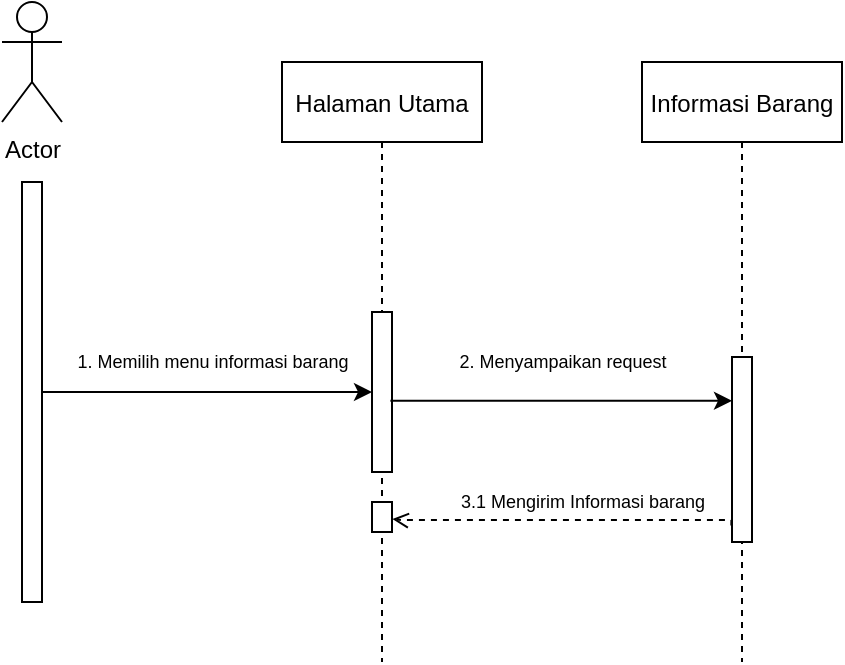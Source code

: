 <mxfile version="20.3.0" type="device" pages="4"><diagram id="kgpKYQtTHZ0yAKxKKP6v" name="Melihat Informasi Barang"><mxGraphModel dx="1038" dy="641" grid="1" gridSize="10" guides="1" tooltips="1" connect="1" arrows="1" fold="1" page="1" pageScale="1" pageWidth="850" pageHeight="1100" math="0" shadow="0"><root><mxCell id="0"/><mxCell id="1" parent="0"/><mxCell id="3nuBFxr9cyL0pnOWT2aG-5" value="Halaman Utama" style="shape=umlLifeline;perimeter=lifelinePerimeter;container=1;collapsible=0;recursiveResize=0;rounded=0;shadow=0;strokeWidth=1;" parent="1" vertex="1"><mxGeometry x="310" y="90" width="100" height="300" as="geometry"/></mxCell><mxCell id="pss_S8nYM6yiyfII1tPq-10" value="" style="html=1;points=[];perimeter=orthogonalPerimeter;" parent="3nuBFxr9cyL0pnOWT2aG-5" vertex="1"><mxGeometry x="45" y="125" width="10" height="80" as="geometry"/></mxCell><mxCell id="pss_S8nYM6yiyfII1tPq-17" value="" style="html=1;points=[];perimeter=orthogonalPerimeter;" parent="3nuBFxr9cyL0pnOWT2aG-5" vertex="1"><mxGeometry x="45" y="220" width="10" height="15" as="geometry"/></mxCell><mxCell id="pss_S8nYM6yiyfII1tPq-1" value="Informasi Barang" style="shape=umlLifeline;perimeter=lifelinePerimeter;container=1;collapsible=0;recursiveResize=0;rounded=0;shadow=0;strokeWidth=1;" parent="1" vertex="1"><mxGeometry x="490" y="90" width="100" height="300" as="geometry"/></mxCell><mxCell id="pss_S8nYM6yiyfII1tPq-13" value="" style="html=1;points=[];perimeter=orthogonalPerimeter;" parent="pss_S8nYM6yiyfII1tPq-1" vertex="1"><mxGeometry x="45" y="147.5" width="10" height="92.5" as="geometry"/></mxCell><mxCell id="pss_S8nYM6yiyfII1tPq-4" value="Actor" style="shape=umlActor;verticalLabelPosition=bottom;verticalAlign=top;html=1;" parent="1" vertex="1"><mxGeometry x="170" y="60" width="30" height="60" as="geometry"/></mxCell><mxCell id="pss_S8nYM6yiyfII1tPq-9" style="edgeStyle=orthogonalEdgeStyle;rounded=0;orthogonalLoop=1;jettySize=auto;html=1;" parent="1" source="pss_S8nYM6yiyfII1tPq-8" target="pss_S8nYM6yiyfII1tPq-10" edge="1"><mxGeometry relative="1" as="geometry"><mxPoint x="260" y="255" as="targetPoint"/></mxGeometry></mxCell><mxCell id="pss_S8nYM6yiyfII1tPq-8" value="" style="html=1;points=[];perimeter=orthogonalPerimeter;" parent="1" vertex="1"><mxGeometry x="180" y="150" width="10" height="210" as="geometry"/></mxCell><mxCell id="pss_S8nYM6yiyfII1tPq-15" value="" style="endArrow=classic;html=1;rounded=0;exitX=0.919;exitY=0.555;exitDx=0;exitDy=0;exitPerimeter=0;" parent="1" source="pss_S8nYM6yiyfII1tPq-10" target="pss_S8nYM6yiyfII1tPq-13" edge="1"><mxGeometry width="50" height="50" relative="1" as="geometry"><mxPoint x="410" y="250" as="sourcePoint"/><mxPoint x="460" y="200" as="targetPoint"/></mxGeometry></mxCell><mxCell id="pss_S8nYM6yiyfII1tPq-16" style="edgeStyle=orthogonalEdgeStyle;rounded=0;orthogonalLoop=1;jettySize=auto;html=1;entryX=1.02;entryY=0.569;entryDx=0;entryDy=0;entryPerimeter=0;dashed=1;endArrow=open;endFill=0;exitX=-0.033;exitY=0.911;exitDx=0;exitDy=0;exitPerimeter=0;" parent="1" source="pss_S8nYM6yiyfII1tPq-13" target="pss_S8nYM6yiyfII1tPq-17" edge="1"><mxGeometry relative="1" as="geometry"><mxPoint x="535.64" y="338.48" as="sourcePoint"/><Array as="points"><mxPoint x="535" y="319"/><mxPoint x="370" y="319"/></Array></mxGeometry></mxCell><mxCell id="pss_S8nYM6yiyfII1tPq-18" value="1. Memilih menu informasi barang" style="text;html=1;align=center;verticalAlign=middle;resizable=0;points=[];autosize=1;strokeColor=none;fillColor=none;strokeWidth=1;fontSize=9;" parent="1" vertex="1"><mxGeometry x="195" y="230" width="160" height="20" as="geometry"/></mxCell><mxCell id="pss_S8nYM6yiyfII1tPq-20" value="2. Menyampaikan request" style="text;html=1;align=center;verticalAlign=middle;resizable=0;points=[];autosize=1;strokeColor=none;fillColor=none;strokeWidth=1;fontSize=9;" parent="1" vertex="1"><mxGeometry x="385" y="230" width="130" height="20" as="geometry"/></mxCell><mxCell id="pss_S8nYM6yiyfII1tPq-21" value="3.1 Mengirim Informasi barang" style="text;html=1;align=center;verticalAlign=middle;resizable=0;points=[];autosize=1;strokeColor=none;fillColor=none;strokeWidth=1;fontSize=9;" parent="1" vertex="1"><mxGeometry x="385" y="300" width="150" height="20" as="geometry"/></mxCell></root></mxGraphModel></diagram><diagram id="MeR-qGfE1d_fvvfVOt5j" name="PEMINJAMAN BARANG"><mxGraphModel dx="1597" dy="986" grid="1" gridSize="10" guides="1" tooltips="1" connect="1" arrows="1" fold="1" page="1" pageScale="1" pageWidth="850" pageHeight="1100" math="0" shadow="0"><root><mxCell id="0"/><mxCell id="1" parent="0"/><mxCell id="nwXGFoZMPjAlocZVImxB-23" value="" style="verticalLabelPosition=bottom;verticalAlign=top;html=1;shape=mxgraph.basic.rect;fillColor2=none;strokeWidth=1;size=20;indent=5;fontSize=10;" parent="1" vertex="1"><mxGeometry x="440" y="358" width="590" height="162" as="geometry"/></mxCell><mxCell id="Yu0X44FT3E9kV7LCi3Nu-2" value="PEMINJAM" style="shape=umlActor;verticalLabelPosition=bottom;verticalAlign=top;html=1;" parent="1" vertex="1"><mxGeometry x="20" y="100" width="30" height="60" as="geometry"/></mxCell><mxCell id="Yu0X44FT3E9kV7LCi3Nu-3" value="Halaman Utama" style="shape=umlLifeline;perimeter=lifelinePerimeter;whiteSpace=wrap;html=1;container=1;collapsible=0;recursiveResize=0;outlineConnect=0;" parent="1" vertex="1"><mxGeometry x="170" y="120" width="100" height="590" as="geometry"/></mxCell><mxCell id="nwXGFoZMPjAlocZVImxB-1" value="" style="html=1;points=[];perimeter=orthogonalPerimeter;" parent="Yu0X44FT3E9kV7LCi3Nu-3" vertex="1"><mxGeometry x="45" y="120" width="10" height="80" as="geometry"/></mxCell><mxCell id="nwXGFoZMPjAlocZVImxB-2" style="edgeStyle=orthogonalEdgeStyle;rounded=0;orthogonalLoop=1;jettySize=auto;html=1;entryX=0.176;entryY=0.901;entryDx=0;entryDy=0;entryPerimeter=0;" parent="1" source="Z5P8g1PO-jmim6L-XuGj-1" target="nwXGFoZMPjAlocZVImxB-1" edge="1"><mxGeometry relative="1" as="geometry"><Array as="points"><mxPoint x="90" y="312"/><mxPoint x="90" y="312"/></Array></mxGeometry></mxCell><mxCell id="Z5P8g1PO-jmim6L-XuGj-1" value="" style="html=1;points=[];perimeter=orthogonalPerimeter;" parent="1" vertex="1"><mxGeometry x="30" y="200" width="10" height="210" as="geometry"/></mxCell><mxCell id="VDrauJvgw_y5iF8ciNxl-1" value="Check User" style="shape=umlLifeline;perimeter=lifelinePerimeter;whiteSpace=wrap;html=1;container=1;collapsible=0;recursiveResize=0;outlineConnect=0;" parent="1" vertex="1"><mxGeometry x="380" y="120" width="160" height="470" as="geometry"/></mxCell><mxCell id="nwXGFoZMPjAlocZVImxB-5" value="" style="html=1;points=[];perimeter=orthogonalPerimeter;" parent="VDrauJvgw_y5iF8ciNxl-1" vertex="1"><mxGeometry x="75" y="80" width="10" height="120" as="geometry"/></mxCell><mxCell id="nwXGFoZMPjAlocZVImxB-12" value="3.1 Hasil" style="text;html=1;align=left;verticalAlign=middle;resizable=0;points=[];autosize=1;strokeColor=none;fillColor=none;fontSize=10;" parent="VDrauJvgw_y5iF8ciNxl-1" vertex="1"><mxGeometry x="95" y="185" width="60" height="30" as="geometry"/></mxCell><mxCell id="nwXGFoZMPjAlocZVImxB-13" value="" style="html=1;points=[];perimeter=orthogonalPerimeter;" parent="VDrauJvgw_y5iF8ciNxl-1" vertex="1"><mxGeometry x="75" y="260" width="10" height="110" as="geometry"/></mxCell><mxCell id="nwXGFoZMPjAlocZVImxB-26" value="Invalid" style="text;html=1;align=center;verticalAlign=middle;resizable=0;points=[];autosize=1;strokeColor=none;fillColor=none;fontSize=7;" parent="VDrauJvgw_y5iF8ciNxl-1" vertex="1"><mxGeometry x="85" y="257" width="40" height="20" as="geometry"/></mxCell><mxCell id="VDrauJvgw_y5iF8ciNxl-2" value="Halaman Login" style="shape=umlLifeline;perimeter=lifelinePerimeter;whiteSpace=wrap;html=1;container=1;collapsible=0;recursiveResize=0;outlineConnect=0;" parent="1" vertex="1"><mxGeometry x="790" y="120" width="100" height="570" as="geometry"/></mxCell><mxCell id="nwXGFoZMPjAlocZVImxB-16" value="" style="html=1;points=[];perimeter=orthogonalPerimeter;" parent="VDrauJvgw_y5iF8ciNxl-2" vertex="1"><mxGeometry x="45" y="259" width="10" height="40" as="geometry"/></mxCell><mxCell id="VDrauJvgw_y5iF8ciNxl-4" value="Data Peminjam" style="shape=umlLifeline;perimeter=lifelinePerimeter;whiteSpace=wrap;html=1;container=1;collapsible=0;recursiveResize=0;outlineConnect=0;" parent="1" vertex="1"><mxGeometry x="616" y="120" width="100" height="570" as="geometry"/></mxCell><mxCell id="nwXGFoZMPjAlocZVImxB-7" value="" style="html=1;points=[];perimeter=orthogonalPerimeter;" parent="VDrauJvgw_y5iF8ciNxl-4" vertex="1"><mxGeometry x="45" y="120" width="10" height="110" as="geometry"/></mxCell><mxCell id="nwXGFoZMPjAlocZVImxB-3" value="1. Memilih menu meminjam&lt;br&gt;barang" style="text;html=1;align=center;verticalAlign=middle;resizable=0;points=[];autosize=1;strokeColor=none;fillColor=none;" parent="1" vertex="1"><mxGeometry x="40" y="270" width="170" height="40" as="geometry"/></mxCell><mxCell id="nwXGFoZMPjAlocZVImxB-4" style="edgeStyle=orthogonalEdgeStyle;rounded=0;orthogonalLoop=1;jettySize=auto;html=1;entryX=0.018;entryY=0.669;entryDx=0;entryDy=0;entryPerimeter=0;" parent="1" source="nwXGFoZMPjAlocZVImxB-1" target="nwXGFoZMPjAlocZVImxB-5" edge="1"><mxGeometry relative="1" as="geometry"><mxPoint x="370.0" y="280" as="targetPoint"/></mxGeometry></mxCell><mxCell id="nwXGFoZMPjAlocZVImxB-6" value="2. Mengirim Request" style="text;html=1;align=center;verticalAlign=middle;resizable=0;points=[];autosize=1;strokeColor=none;fillColor=none;" parent="1" vertex="1"><mxGeometry x="260" y="245" width="130" height="30" as="geometry"/></mxCell><mxCell id="nwXGFoZMPjAlocZVImxB-9" style="edgeStyle=orthogonalEdgeStyle;rounded=0;orthogonalLoop=1;jettySize=auto;html=1;entryX=0;entryY=0.359;entryDx=0;entryDy=0;entryPerimeter=0;exitX=0.943;exitY=0.658;exitDx=0;exitDy=0;exitPerimeter=0;" parent="1" source="nwXGFoZMPjAlocZVImxB-5" target="nwXGFoZMPjAlocZVImxB-7" edge="1"><mxGeometry relative="1" as="geometry"><mxPoint x="640" y="280" as="targetPoint"/></mxGeometry></mxCell><mxCell id="nwXGFoZMPjAlocZVImxB-10" value="3. Mengirim informasi data &lt;br style=&quot;font-size: 10px;&quot;&gt;pengguna apakah login/belum" style="text;html=1;align=left;verticalAlign=middle;resizable=0;points=[];autosize=1;strokeColor=none;fillColor=none;fontSize=10;" parent="1" vertex="1"><mxGeometry x="486" y="240" width="160" height="40" as="geometry"/></mxCell><mxCell id="nwXGFoZMPjAlocZVImxB-11" style="edgeStyle=orthogonalEdgeStyle;rounded=0;orthogonalLoop=1;jettySize=auto;html=1;entryX=1.024;entryY=0.834;entryDx=0;entryDy=0;entryPerimeter=0;fontSize=10;dashed=1;endArrow=open;endFill=0;exitX=-0.044;exitY=0.546;exitDx=0;exitDy=0;exitPerimeter=0;" parent="1" source="nwXGFoZMPjAlocZVImxB-7" target="nwXGFoZMPjAlocZVImxB-5" edge="1"><mxGeometry relative="1" as="geometry"><mxPoint x="630" y="300" as="sourcePoint"/></mxGeometry></mxCell><mxCell id="nwXGFoZMPjAlocZVImxB-15" style="edgeStyle=orthogonalEdgeStyle;rounded=0;orthogonalLoop=1;jettySize=auto;html=1;fontSize=10;endArrow=classic;endFill=1;entryX=-0.009;entryY=0.152;entryDx=0;entryDy=0;entryPerimeter=0;" parent="1" edge="1"><mxGeometry relative="1" as="geometry"><mxPoint x="834.91" y="399.88" as="targetPoint"/><mxPoint x="465" y="400.5" as="sourcePoint"/><Array as="points"><mxPoint x="650" y="401"/><mxPoint x="835" y="400"/></Array></mxGeometry></mxCell><mxCell id="nwXGFoZMPjAlocZVImxB-18" value="Pengisian Form Peminjaman" style="shape=umlLifeline;perimeter=lifelinePerimeter;whiteSpace=wrap;html=1;container=1;collapsible=0;recursiveResize=0;outlineConnect=0;" parent="1" vertex="1"><mxGeometry x="960" y="120" width="100" height="570" as="geometry"/></mxCell><mxCell id="nwXGFoZMPjAlocZVImxB-19" value="" style="html=1;points=[];perimeter=orthogonalPerimeter;" parent="nwXGFoZMPjAlocZVImxB-18" vertex="1"><mxGeometry x="45" y="280" width="10" height="65" as="geometry"/></mxCell><mxCell id="nwXGFoZMPjAlocZVImxB-20" style="edgeStyle=orthogonalEdgeStyle;rounded=0;orthogonalLoop=1;jettySize=auto;html=1;entryX=0.003;entryY=0.832;entryDx=0;entryDy=0;entryPerimeter=0;fontSize=10;endArrow=classic;endFill=1;" parent="1" edge="1"><mxGeometry relative="1" as="geometry"><mxPoint x="465" y="455.0" as="sourcePoint"/><mxPoint x="1005.03" y="454.08" as="targetPoint"/><Array as="points"><mxPoint x="735" y="455"/><mxPoint x="1005" y="454"/></Array></mxGeometry></mxCell><mxCell id="nwXGFoZMPjAlocZVImxB-21" value="4. Menuju halaman Pengisian Formulir" style="text;html=1;align=left;verticalAlign=middle;resizable=0;points=[];autosize=1;strokeColor=none;fillColor=none;fontSize=9;" parent="1" vertex="1"><mxGeometry x="497" y="465" width="180" height="20" as="geometry"/></mxCell><mxCell id="nwXGFoZMPjAlocZVImxB-22" value="5. Menuju halaman login&amp;nbsp;" style="text;html=1;align=left;verticalAlign=middle;resizable=0;points=[];autosize=1;strokeColor=none;fillColor=none;fontSize=10;" parent="1" vertex="1"><mxGeometry x="500" y="373" width="140" height="30" as="geometry"/></mxCell><mxCell id="nwXGFoZMPjAlocZVImxB-24" value="" style="endArrow=none;dashed=1;html=1;strokeWidth=2;rounded=0;fontSize=10;exitX=-0.001;exitY=0.474;exitDx=0;exitDy=0;exitPerimeter=0;" parent="1" edge="1"><mxGeometry width="50" height="50" relative="1" as="geometry"><mxPoint x="439.38" y="430.788" as="sourcePoint"/><mxPoint x="1030" y="430" as="targetPoint"/></mxGeometry></mxCell><mxCell id="nwXGFoZMPjAlocZVImxB-25" value="Valid" style="text;html=1;align=center;verticalAlign=middle;resizable=0;points=[];autosize=1;strokeColor=none;fillColor=none;fontSize=7;" parent="1" vertex="1"><mxGeometry x="465" y="465" width="40" height="20" as="geometry"/></mxCell><mxCell id="nwXGFoZMPjAlocZVImxB-29" value="Riwayat Formulir Peminjaman" style="shape=umlLifeline;perimeter=lifelinePerimeter;whiteSpace=wrap;html=1;container=1;collapsible=0;recursiveResize=0;outlineConnect=0;" parent="1" vertex="1"><mxGeometry x="1190" y="120" width="100" height="570" as="geometry"/></mxCell><mxCell id="nwXGFoZMPjAlocZVImxB-30" value="" style="html=1;points=[];perimeter=orthogonalPerimeter;" parent="nwXGFoZMPjAlocZVImxB-29" vertex="1"><mxGeometry x="45" y="313" width="10" height="40" as="geometry"/></mxCell><mxCell id="nwXGFoZMPjAlocZVImxB-32" style="edgeStyle=orthogonalEdgeStyle;rounded=0;orthogonalLoop=1;jettySize=auto;html=1;entryX=0.16;entryY=0.475;entryDx=0;entryDy=0;entryPerimeter=0;fontSize=9;endArrow=classic;endFill=1;exitX=1.037;exitY=0.813;exitDx=0;exitDy=0;exitPerimeter=0;" parent="1" source="nwXGFoZMPjAlocZVImxB-19" target="nwXGFoZMPjAlocZVImxB-30" edge="1"><mxGeometry relative="1" as="geometry"/></mxCell><mxCell id="nwXGFoZMPjAlocZVImxB-33" value="6. Mengirim Informasi Formulir&amp;nbsp;&lt;br&gt;Yang nantinya akan dibaca &lt;br&gt;oleh staff barang.&amp;nbsp;" style="text;html=1;align=left;verticalAlign=middle;resizable=0;points=[];autosize=1;strokeColor=none;fillColor=none;fontSize=10;" parent="1" vertex="1"><mxGeometry x="1060" y="403" width="160" height="50" as="geometry"/></mxCell></root></mxGraphModel></diagram><diagram id="p3i5Wr8g0tYCUHD0Dv6t" name="PERIZINAN BARANG"><mxGraphModel dx="1038" dy="641" grid="1" gridSize="10" guides="1" tooltips="1" connect="1" arrows="1" fold="1" page="1" pageScale="1" pageWidth="850" pageHeight="1100" math="0" shadow="0"><root><mxCell id="0"/><mxCell id="1" parent="0"/><mxCell id="u3_4V5AcEt68_VZM09rD-1" value="Staff Barang" style="shape=umlActor;verticalLabelPosition=bottom;verticalAlign=top;html=1;" vertex="1" parent="1"><mxGeometry x="20" y="100" width="30" height="60" as="geometry"/></mxCell><mxCell id="-3CkcdGV7r8lOBqCTCNm-2" style="edgeStyle=orthogonalEdgeStyle;rounded=0;orthogonalLoop=1;jettySize=auto;html=1;" edge="1" parent="1" source="u3_4V5AcEt68_VZM09rD-2" target="-3CkcdGV7r8lOBqCTCNm-1"><mxGeometry relative="1" as="geometry"/></mxCell><mxCell id="u3_4V5AcEt68_VZM09rD-2" value="" style="html=1;points=[];perimeter=orthogonalPerimeter;" vertex="1" parent="1"><mxGeometry x="30" y="200" width="10" height="210" as="geometry"/></mxCell><mxCell id="6dknaEEI5wQBkiECiLZn-1" value="Halaman Utama setelah Log in" style="shape=umlLifeline;perimeter=lifelinePerimeter;whiteSpace=wrap;html=1;container=1;collapsible=0;recursiveResize=0;outlineConnect=0;" vertex="1" parent="1"><mxGeometry x="170" y="100" width="100" height="570" as="geometry"/></mxCell><mxCell id="-3CkcdGV7r8lOBqCTCNm-1" value="" style="html=1;points=[];perimeter=orthogonalPerimeter;" vertex="1" parent="6dknaEEI5wQBkiECiLZn-1"><mxGeometry x="45" y="175" width="10" height="60" as="geometry"/></mxCell></root></mxGraphModel></diagram><diagram id="Cf7iQ9cv6OaDWOjupCwa" name="Login"><mxGraphModel dx="2003" dy="712" grid="1" gridSize="10" guides="1" tooltips="1" connect="1" arrows="1" fold="1" page="1" pageScale="1" pageWidth="850" pageHeight="1100" math="0" shadow="0"><root><mxCell id="0"/><mxCell id="1" parent="0"/><mxCell id="ksM56RE-a_fq6iD_JGJz-1" value="Pengguna (Staff Barang / Peminjam)&amp;nbsp;" style="shape=umlActor;verticalLabelPosition=bottom;verticalAlign=top;html=1;" vertex="1" parent="1"><mxGeometry x="-740" y="160" width="30" height="60" as="geometry"/></mxCell><mxCell id="gEkaJrHt6rj0yQR2vIN1-3" style="edgeStyle=orthogonalEdgeStyle;rounded=0;orthogonalLoop=1;jettySize=auto;html=1;exitX=1.056;exitY=0.251;exitDx=0;exitDy=0;exitPerimeter=0;" edge="1" parent="1" source="ksM56RE-a_fq6iD_JGJz-2" target="gEkaJrHt6rj0yQR2vIN1-2"><mxGeometry relative="1" as="geometry"><mxPoint x="-710" y="365" as="sourcePoint"/></mxGeometry></mxCell><mxCell id="gEkaJrHt6rj0yQR2vIN1-10" style="edgeStyle=orthogonalEdgeStyle;rounded=0;orthogonalLoop=1;jettySize=auto;html=1;entryX=0.056;entryY=0.338;entryDx=0;entryDy=0;entryPerimeter=0;" edge="1" parent="1" source="ksM56RE-a_fq6iD_JGJz-2" target="gEkaJrHt6rj0yQR2vIN1-9"><mxGeometry relative="1" as="geometry"/></mxCell><mxCell id="gEkaJrHt6rj0yQR2vIN1-11" style="edgeStyle=orthogonalEdgeStyle;rounded=0;orthogonalLoop=1;jettySize=auto;html=1;exitX=1.027;exitY=0.543;exitDx=0;exitDy=0;exitPerimeter=0;entryX=-0.158;entryY=0.613;entryDx=0;entryDy=0;entryPerimeter=0;" edge="1" parent="1" target="gEkaJrHt6rj0yQR2vIN1-9"><mxGeometry relative="1" as="geometry"><mxPoint x="-347.33" y="503.44" as="targetPoint"/><mxPoint x="-719.73" y="504.06" as="sourcePoint"/></mxGeometry></mxCell><mxCell id="ksM56RE-a_fq6iD_JGJz-2" value="" style="html=1;points=[];perimeter=orthogonalPerimeter;" vertex="1" parent="1"><mxGeometry x="-730" y="260" width="10" height="420" as="geometry"/></mxCell><mxCell id="gEkaJrHt6rj0yQR2vIN1-1" value="Halaman Awal" style="shape=umlLifeline;perimeter=lifelinePerimeter;whiteSpace=wrap;html=1;container=1;collapsible=0;recursiveResize=0;outlineConnect=0;" vertex="1" parent="1"><mxGeometry x="-560" y="160" width="100" height="570" as="geometry"/></mxCell><mxCell id="gEkaJrHt6rj0yQR2vIN1-2" value="" style="html=1;points=[];perimeter=orthogonalPerimeter;" vertex="1" parent="gEkaJrHt6rj0yQR2vIN1-1"><mxGeometry x="45" y="175" width="10" height="60" as="geometry"/></mxCell><mxCell id="gEkaJrHt6rj0yQR2vIN1-13" value="2.2 Input password&lt;br&gt;&lt;div style=&quot;&quot;&gt;&lt;/div&gt;" style="text;html=1;align=left;verticalAlign=middle;resizable=0;points=[];autosize=1;strokeColor=none;fillColor=none;" vertex="1" parent="gEkaJrHt6rj0yQR2vIN1-1"><mxGeometry x="-90" y="314" width="120" height="30" as="geometry"/></mxCell><mxCell id="gEkaJrHt6rj0yQR2vIN1-4" value="1. Pengguna memilih menu login&amp;nbsp;" style="text;html=1;align=center;verticalAlign=middle;resizable=0;points=[];autosize=1;strokeColor=none;fillColor=none;" vertex="1" parent="1"><mxGeometry x="-720" y="330" width="200" height="30" as="geometry"/></mxCell><mxCell id="gEkaJrHt6rj0yQR2vIN1-5" value="Halaman Login" style="shape=umlLifeline;perimeter=lifelinePerimeter;whiteSpace=wrap;html=1;container=1;collapsible=0;recursiveResize=0;outlineConnect=0;" vertex="1" parent="1"><mxGeometry x="-390" y="160" width="100" height="570" as="geometry"/></mxCell><mxCell id="gEkaJrHt6rj0yQR2vIN1-6" value="" style="html=1;points=[];perimeter=orthogonalPerimeter;" vertex="1" parent="gEkaJrHt6rj0yQR2vIN1-5"><mxGeometry x="45" y="175" width="10" height="60" as="geometry"/></mxCell><mxCell id="gEkaJrHt6rj0yQR2vIN1-8" value="&lt;div style=&quot;&quot;&gt;&lt;span style=&quot;background-color: initial;&quot;&gt;2. Menuju Tampilan&lt;/span&gt;&lt;/div&gt;Halaman Login" style="text;html=1;align=left;verticalAlign=middle;resizable=0;points=[];autosize=1;strokeColor=none;fillColor=none;" vertex="1" parent="gEkaJrHt6rj0yQR2vIN1-5"><mxGeometry x="-104" y="166" width="130" height="40" as="geometry"/></mxCell><mxCell id="gEkaJrHt6rj0yQR2vIN1-9" value="" style="html=1;points=[];perimeter=orthogonalPerimeter;" vertex="1" parent="gEkaJrHt6rj0yQR2vIN1-5"><mxGeometry x="45" y="270" width="10" height="120" as="geometry"/></mxCell><mxCell id="gEkaJrHt6rj0yQR2vIN1-7" style="edgeStyle=orthogonalEdgeStyle;rounded=0;orthogonalLoop=1;jettySize=auto;html=1;" edge="1" parent="1" source="gEkaJrHt6rj0yQR2vIN1-2" target="gEkaJrHt6rj0yQR2vIN1-6"><mxGeometry relative="1" as="geometry"/></mxCell><mxCell id="gEkaJrHt6rj0yQR2vIN1-12" value="2.1 Input username&lt;div style=&quot;&quot;&gt;&lt;/div&gt;" style="text;html=1;align=left;verticalAlign=middle;resizable=0;points=[];autosize=1;strokeColor=none;fillColor=none;" vertex="1" parent="1"><mxGeometry x="-650" y="439" width="130" height="30" as="geometry"/></mxCell><mxCell id="gEkaJrHt6rj0yQR2vIN1-14" value="Verifikasi Data" style="shape=umlLifeline;perimeter=lifelinePerimeter;whiteSpace=wrap;html=1;container=1;collapsible=0;recursiveResize=0;outlineConnect=0;" vertex="1" parent="1"><mxGeometry x="-180" y="160" width="100" height="700" as="geometry"/></mxCell><mxCell id="gEkaJrHt6rj0yQR2vIN1-17" value="" style="html=1;points=[];perimeter=orthogonalPerimeter;" vertex="1" parent="gEkaJrHt6rj0yQR2vIN1-14"><mxGeometry x="45" y="270" width="10" height="120" as="geometry"/></mxCell><mxCell id="skQABUcVDs5WvIjPIM14-1" value="" style="html=1;points=[];perimeter=orthogonalPerimeter;" vertex="1" parent="gEkaJrHt6rj0yQR2vIN1-14"><mxGeometry x="45" y="460" width="10" height="140" as="geometry"/></mxCell><mxCell id="gEkaJrHt6rj0yQR2vIN1-19" style="edgeStyle=orthogonalEdgeStyle;rounded=0;orthogonalLoop=1;jettySize=auto;html=1;entryX=0.114;entryY=0.497;entryDx=0;entryDy=0;entryPerimeter=0;" edge="1" parent="1" source="gEkaJrHt6rj0yQR2vIN1-9" target="gEkaJrHt6rj0yQR2vIN1-17"><mxGeometry relative="1" as="geometry"/></mxCell><mxCell id="gEkaJrHt6rj0yQR2vIN1-20" value="3. Verifikasi data pengguna&lt;div style=&quot;&quot;&gt;&lt;/div&gt;" style="text;html=1;align=left;verticalAlign=middle;resizable=0;points=[];autosize=1;strokeColor=none;fillColor=none;" vertex="1" parent="1"><mxGeometry x="-316" y="457" width="170" height="30" as="geometry"/></mxCell><mxCell id="gEkaJrHt6rj0yQR2vIN1-21" value="Data Pengguna" style="shape=umlLifeline;perimeter=lifelinePerimeter;whiteSpace=wrap;html=1;container=1;collapsible=0;recursiveResize=0;outlineConnect=0;" vertex="1" parent="1"><mxGeometry x="10" y="160" width="100" height="700" as="geometry"/></mxCell><mxCell id="gEkaJrHt6rj0yQR2vIN1-22" value="" style="html=1;points=[];perimeter=orthogonalPerimeter;" vertex="1" parent="gEkaJrHt6rj0yQR2vIN1-21"><mxGeometry x="45" y="270" width="10" height="120" as="geometry"/></mxCell><mxCell id="gEkaJrHt6rj0yQR2vIN1-25" value="4. Menyeseuaikan dengan data&amp;nbsp;&lt;br&gt;yang ada.&amp;nbsp;&lt;br&gt;&lt;div style=&quot;&quot;&gt;&lt;/div&gt;" style="text;html=1;align=left;verticalAlign=middle;resizable=0;points=[];autosize=1;strokeColor=none;fillColor=none;" vertex="1" parent="gEkaJrHt6rj0yQR2vIN1-21"><mxGeometry x="-134" y="290" width="190" height="40" as="geometry"/></mxCell><mxCell id="gEkaJrHt6rj0yQR2vIN1-24" style="edgeStyle=orthogonalEdgeStyle;rounded=0;orthogonalLoop=1;jettySize=auto;html=1;" edge="1" parent="1" source="gEkaJrHt6rj0yQR2vIN1-17" target="gEkaJrHt6rj0yQR2vIN1-22"><mxGeometry relative="1" as="geometry"/></mxCell><mxCell id="gEkaJrHt6rj0yQR2vIN1-26" style="edgeStyle=orthogonalEdgeStyle;rounded=0;orthogonalLoop=1;jettySize=auto;html=1;entryX=0.909;entryY=0.832;entryDx=0;entryDy=0;entryPerimeter=0;dashed=1;endArrow=open;endFill=0;exitX=-0.171;exitY=0.825;exitDx=0;exitDy=0;exitPerimeter=0;" edge="1" parent="1" source="gEkaJrHt6rj0yQR2vIN1-22" target="gEkaJrHt6rj0yQR2vIN1-17"><mxGeometry relative="1" as="geometry"><Array as="points"/></mxGeometry></mxCell><mxCell id="gEkaJrHt6rj0yQR2vIN1-27" value="4.1 Hasil&lt;br&gt;&lt;div style=&quot;&quot;&gt;&lt;/div&gt;" style="text;html=1;align=left;verticalAlign=middle;resizable=0;points=[];autosize=1;strokeColor=none;fillColor=none;" vertex="1" parent="1"><mxGeometry x="-80" y="500" width="70" height="30" as="geometry"/></mxCell><mxCell id="wbRE2b_BNIoqAc78s2hS-1" value="Halaman Utama" style="shape=umlLifeline;perimeter=lifelinePerimeter;whiteSpace=wrap;html=1;container=1;collapsible=0;recursiveResize=0;outlineConnect=0;" vertex="1" parent="1"><mxGeometry x="219" y="160" width="100" height="700" as="geometry"/></mxCell><mxCell id="wbRE2b_BNIoqAc78s2hS-2" value="" style="html=1;points=[];perimeter=orthogonalPerimeter;" vertex="1" parent="wbRE2b_BNIoqAc78s2hS-1"><mxGeometry x="45" y="460" width="10" height="120" as="geometry"/></mxCell></root></mxGraphModel></diagram></mxfile>